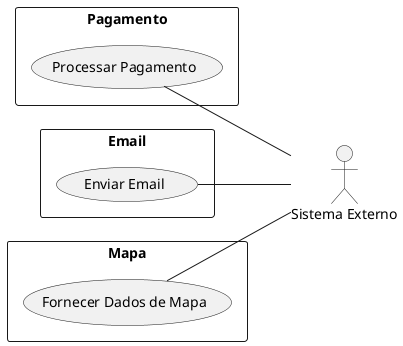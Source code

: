 @startuml
left to right direction

actor "Sistema Externo" as Sistema

rectangle Pagamento {
  (Processar Pagamento) -- Sistema
}

rectangle Email {
  (Enviar Email) -- Sistema
}

rectangle Mapa {
 (Fornecer Dados de Mapa) -- Sistema
}


@enduml